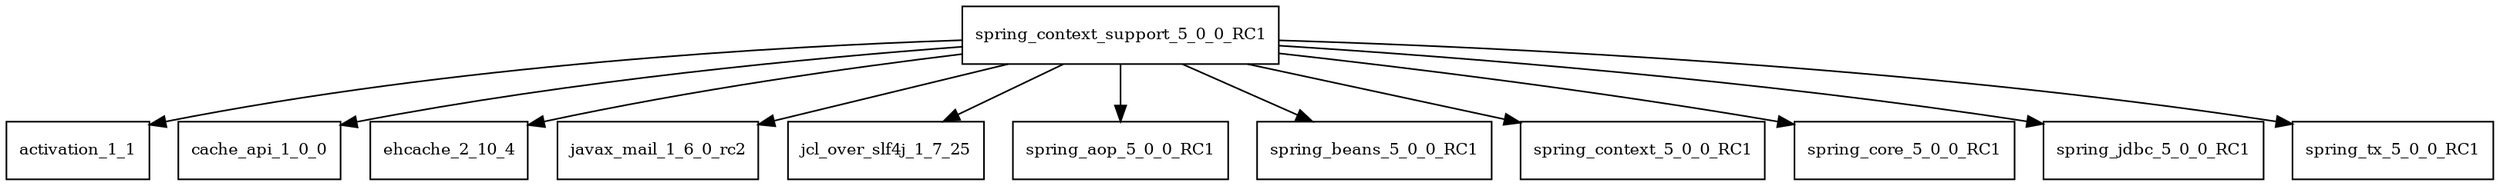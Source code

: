 digraph spring_context_support_5_0_0_RC1_dependencies {
  node [shape = box, fontsize=10.0];
  spring_context_support_5_0_0_RC1 -> activation_1_1;
  spring_context_support_5_0_0_RC1 -> cache_api_1_0_0;
  spring_context_support_5_0_0_RC1 -> ehcache_2_10_4;
  spring_context_support_5_0_0_RC1 -> javax_mail_1_6_0_rc2;
  spring_context_support_5_0_0_RC1 -> jcl_over_slf4j_1_7_25;
  spring_context_support_5_0_0_RC1 -> spring_aop_5_0_0_RC1;
  spring_context_support_5_0_0_RC1 -> spring_beans_5_0_0_RC1;
  spring_context_support_5_0_0_RC1 -> spring_context_5_0_0_RC1;
  spring_context_support_5_0_0_RC1 -> spring_core_5_0_0_RC1;
  spring_context_support_5_0_0_RC1 -> spring_jdbc_5_0_0_RC1;
  spring_context_support_5_0_0_RC1 -> spring_tx_5_0_0_RC1;
}
